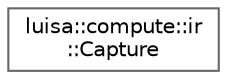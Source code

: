 digraph "类继承关系图"
{
 // LATEX_PDF_SIZE
  bgcolor="transparent";
  edge [fontname=Helvetica,fontsize=10,labelfontname=Helvetica,labelfontsize=10];
  node [fontname=Helvetica,fontsize=10,shape=box,height=0.2,width=0.4];
  rankdir="LR";
  Node0 [id="Node000000",label="luisa::compute::ir\l::Capture",height=0.2,width=0.4,color="grey40", fillcolor="white", style="filled",URL="$structluisa_1_1compute_1_1ir_1_1_capture.html",tooltip=" "];
}

